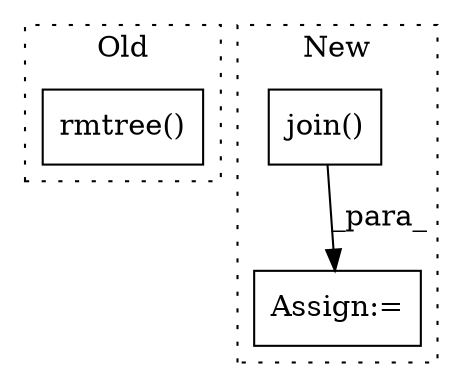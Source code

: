 digraph G {
subgraph cluster0 {
1 [label="rmtree()" a="75" s="10534,10557" l="14,1" shape="box"];
label = "Old";
style="dotted";
}
subgraph cluster1 {
2 [label="join()" a="75" s="10635,10664" l="13,1" shape="box"];
3 [label="Assign:=" a="68" s="10632" l="3" shape="box"];
label = "New";
style="dotted";
}
2 -> 3 [label="_para_"];
}